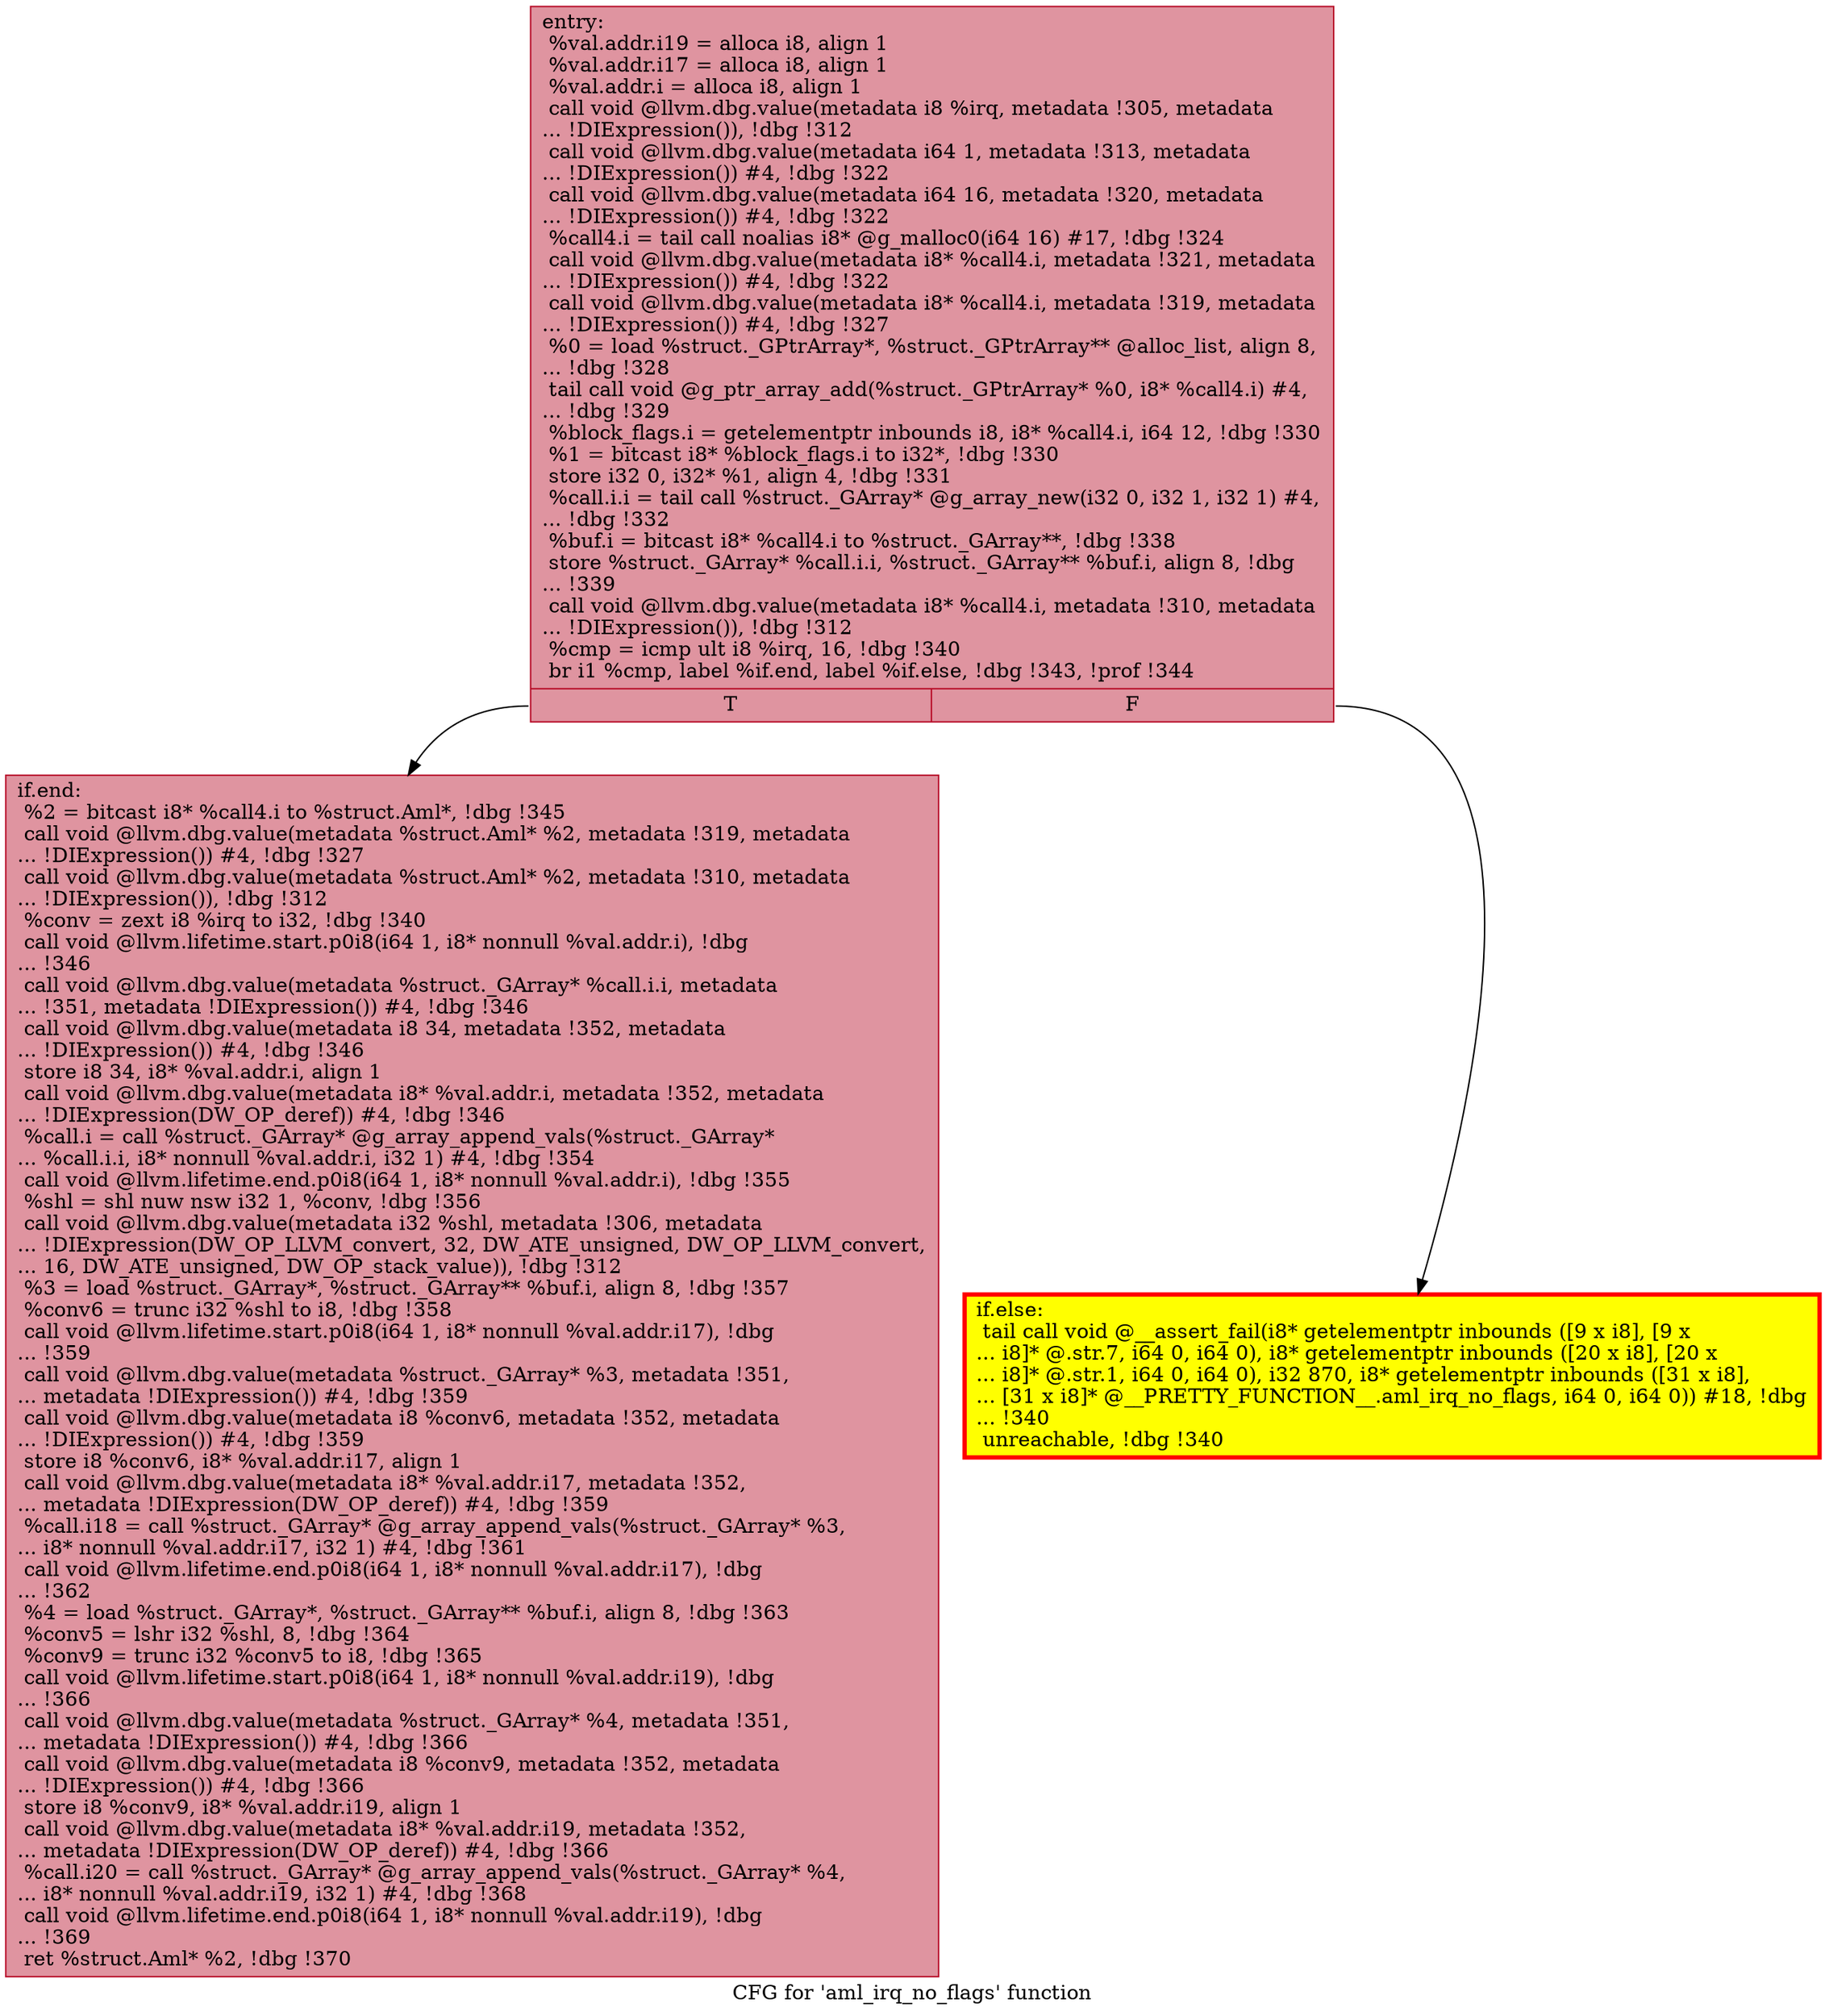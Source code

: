 digraph "CFG for 'aml_irq_no_flags' function" {
	label="CFG for 'aml_irq_no_flags' function";

	Node0x559ed8de2240 [shape=record,color="#b70d28ff", style=filled, fillcolor="#b70d2870",label="{entry:\l  %val.addr.i19 = alloca i8, align 1\l  %val.addr.i17 = alloca i8, align 1\l  %val.addr.i = alloca i8, align 1\l  call void @llvm.dbg.value(metadata i8 %irq, metadata !305, metadata\l... !DIExpression()), !dbg !312\l  call void @llvm.dbg.value(metadata i64 1, metadata !313, metadata\l... !DIExpression()) #4, !dbg !322\l  call void @llvm.dbg.value(metadata i64 16, metadata !320, metadata\l... !DIExpression()) #4, !dbg !322\l  %call4.i = tail call noalias i8* @g_malloc0(i64 16) #17, !dbg !324\l  call void @llvm.dbg.value(metadata i8* %call4.i, metadata !321, metadata\l... !DIExpression()) #4, !dbg !322\l  call void @llvm.dbg.value(metadata i8* %call4.i, metadata !319, metadata\l... !DIExpression()) #4, !dbg !327\l  %0 = load %struct._GPtrArray*, %struct._GPtrArray** @alloc_list, align 8,\l... !dbg !328\l  tail call void @g_ptr_array_add(%struct._GPtrArray* %0, i8* %call4.i) #4,\l... !dbg !329\l  %block_flags.i = getelementptr inbounds i8, i8* %call4.i, i64 12, !dbg !330\l  %1 = bitcast i8* %block_flags.i to i32*, !dbg !330\l  store i32 0, i32* %1, align 4, !dbg !331\l  %call.i.i = tail call %struct._GArray* @g_array_new(i32 0, i32 1, i32 1) #4,\l... !dbg !332\l  %buf.i = bitcast i8* %call4.i to %struct._GArray**, !dbg !338\l  store %struct._GArray* %call.i.i, %struct._GArray** %buf.i, align 8, !dbg\l... !339\l  call void @llvm.dbg.value(metadata i8* %call4.i, metadata !310, metadata\l... !DIExpression()), !dbg !312\l  %cmp = icmp ult i8 %irq, 16, !dbg !340\l  br i1 %cmp, label %if.end, label %if.else, !dbg !343, !prof !344\l|{<s0>T|<s1>F}}"];
	Node0x559ed8de2240:s0 -> Node0x559ed8de3c30;
	Node0x559ed8de2240:s1 -> Node0x559ed8de3c80;
	Node0x559ed8de3c80 [shape=record,penwidth=3.0, style="filled", color="red", fillcolor="yellow",label="{if.else:                                          \l  tail call void @__assert_fail(i8* getelementptr inbounds ([9 x i8], [9 x\l... i8]* @.str.7, i64 0, i64 0), i8* getelementptr inbounds ([20 x i8], [20 x\l... i8]* @.str.1, i64 0, i64 0), i32 870, i8* getelementptr inbounds ([31 x i8],\l... [31 x i8]* @__PRETTY_FUNCTION__.aml_irq_no_flags, i64 0, i64 0)) #18, !dbg\l... !340\l  unreachable, !dbg !340\l}"];
	Node0x559ed8de3c30 [shape=record,color="#b70d28ff", style=filled, fillcolor="#b70d2870",label="{if.end:                                           \l  %2 = bitcast i8* %call4.i to %struct.Aml*, !dbg !345\l  call void @llvm.dbg.value(metadata %struct.Aml* %2, metadata !319, metadata\l... !DIExpression()) #4, !dbg !327\l  call void @llvm.dbg.value(metadata %struct.Aml* %2, metadata !310, metadata\l... !DIExpression()), !dbg !312\l  %conv = zext i8 %irq to i32, !dbg !340\l  call void @llvm.lifetime.start.p0i8(i64 1, i8* nonnull %val.addr.i), !dbg\l... !346\l  call void @llvm.dbg.value(metadata %struct._GArray* %call.i.i, metadata\l... !351, metadata !DIExpression()) #4, !dbg !346\l  call void @llvm.dbg.value(metadata i8 34, metadata !352, metadata\l... !DIExpression()) #4, !dbg !346\l  store i8 34, i8* %val.addr.i, align 1\l  call void @llvm.dbg.value(metadata i8* %val.addr.i, metadata !352, metadata\l... !DIExpression(DW_OP_deref)) #4, !dbg !346\l  %call.i = call %struct._GArray* @g_array_append_vals(%struct._GArray*\l... %call.i.i, i8* nonnull %val.addr.i, i32 1) #4, !dbg !354\l  call void @llvm.lifetime.end.p0i8(i64 1, i8* nonnull %val.addr.i), !dbg !355\l  %shl = shl nuw nsw i32 1, %conv, !dbg !356\l  call void @llvm.dbg.value(metadata i32 %shl, metadata !306, metadata\l... !DIExpression(DW_OP_LLVM_convert, 32, DW_ATE_unsigned, DW_OP_LLVM_convert,\l... 16, DW_ATE_unsigned, DW_OP_stack_value)), !dbg !312\l  %3 = load %struct._GArray*, %struct._GArray** %buf.i, align 8, !dbg !357\l  %conv6 = trunc i32 %shl to i8, !dbg !358\l  call void @llvm.lifetime.start.p0i8(i64 1, i8* nonnull %val.addr.i17), !dbg\l... !359\l  call void @llvm.dbg.value(metadata %struct._GArray* %3, metadata !351,\l... metadata !DIExpression()) #4, !dbg !359\l  call void @llvm.dbg.value(metadata i8 %conv6, metadata !352, metadata\l... !DIExpression()) #4, !dbg !359\l  store i8 %conv6, i8* %val.addr.i17, align 1\l  call void @llvm.dbg.value(metadata i8* %val.addr.i17, metadata !352,\l... metadata !DIExpression(DW_OP_deref)) #4, !dbg !359\l  %call.i18 = call %struct._GArray* @g_array_append_vals(%struct._GArray* %3,\l... i8* nonnull %val.addr.i17, i32 1) #4, !dbg !361\l  call void @llvm.lifetime.end.p0i8(i64 1, i8* nonnull %val.addr.i17), !dbg\l... !362\l  %4 = load %struct._GArray*, %struct._GArray** %buf.i, align 8, !dbg !363\l  %conv5 = lshr i32 %shl, 8, !dbg !364\l  %conv9 = trunc i32 %conv5 to i8, !dbg !365\l  call void @llvm.lifetime.start.p0i8(i64 1, i8* nonnull %val.addr.i19), !dbg\l... !366\l  call void @llvm.dbg.value(metadata %struct._GArray* %4, metadata !351,\l... metadata !DIExpression()) #4, !dbg !366\l  call void @llvm.dbg.value(metadata i8 %conv9, metadata !352, metadata\l... !DIExpression()) #4, !dbg !366\l  store i8 %conv9, i8* %val.addr.i19, align 1\l  call void @llvm.dbg.value(metadata i8* %val.addr.i19, metadata !352,\l... metadata !DIExpression(DW_OP_deref)) #4, !dbg !366\l  %call.i20 = call %struct._GArray* @g_array_append_vals(%struct._GArray* %4,\l... i8* nonnull %val.addr.i19, i32 1) #4, !dbg !368\l  call void @llvm.lifetime.end.p0i8(i64 1, i8* nonnull %val.addr.i19), !dbg\l... !369\l  ret %struct.Aml* %2, !dbg !370\l}"];
}
